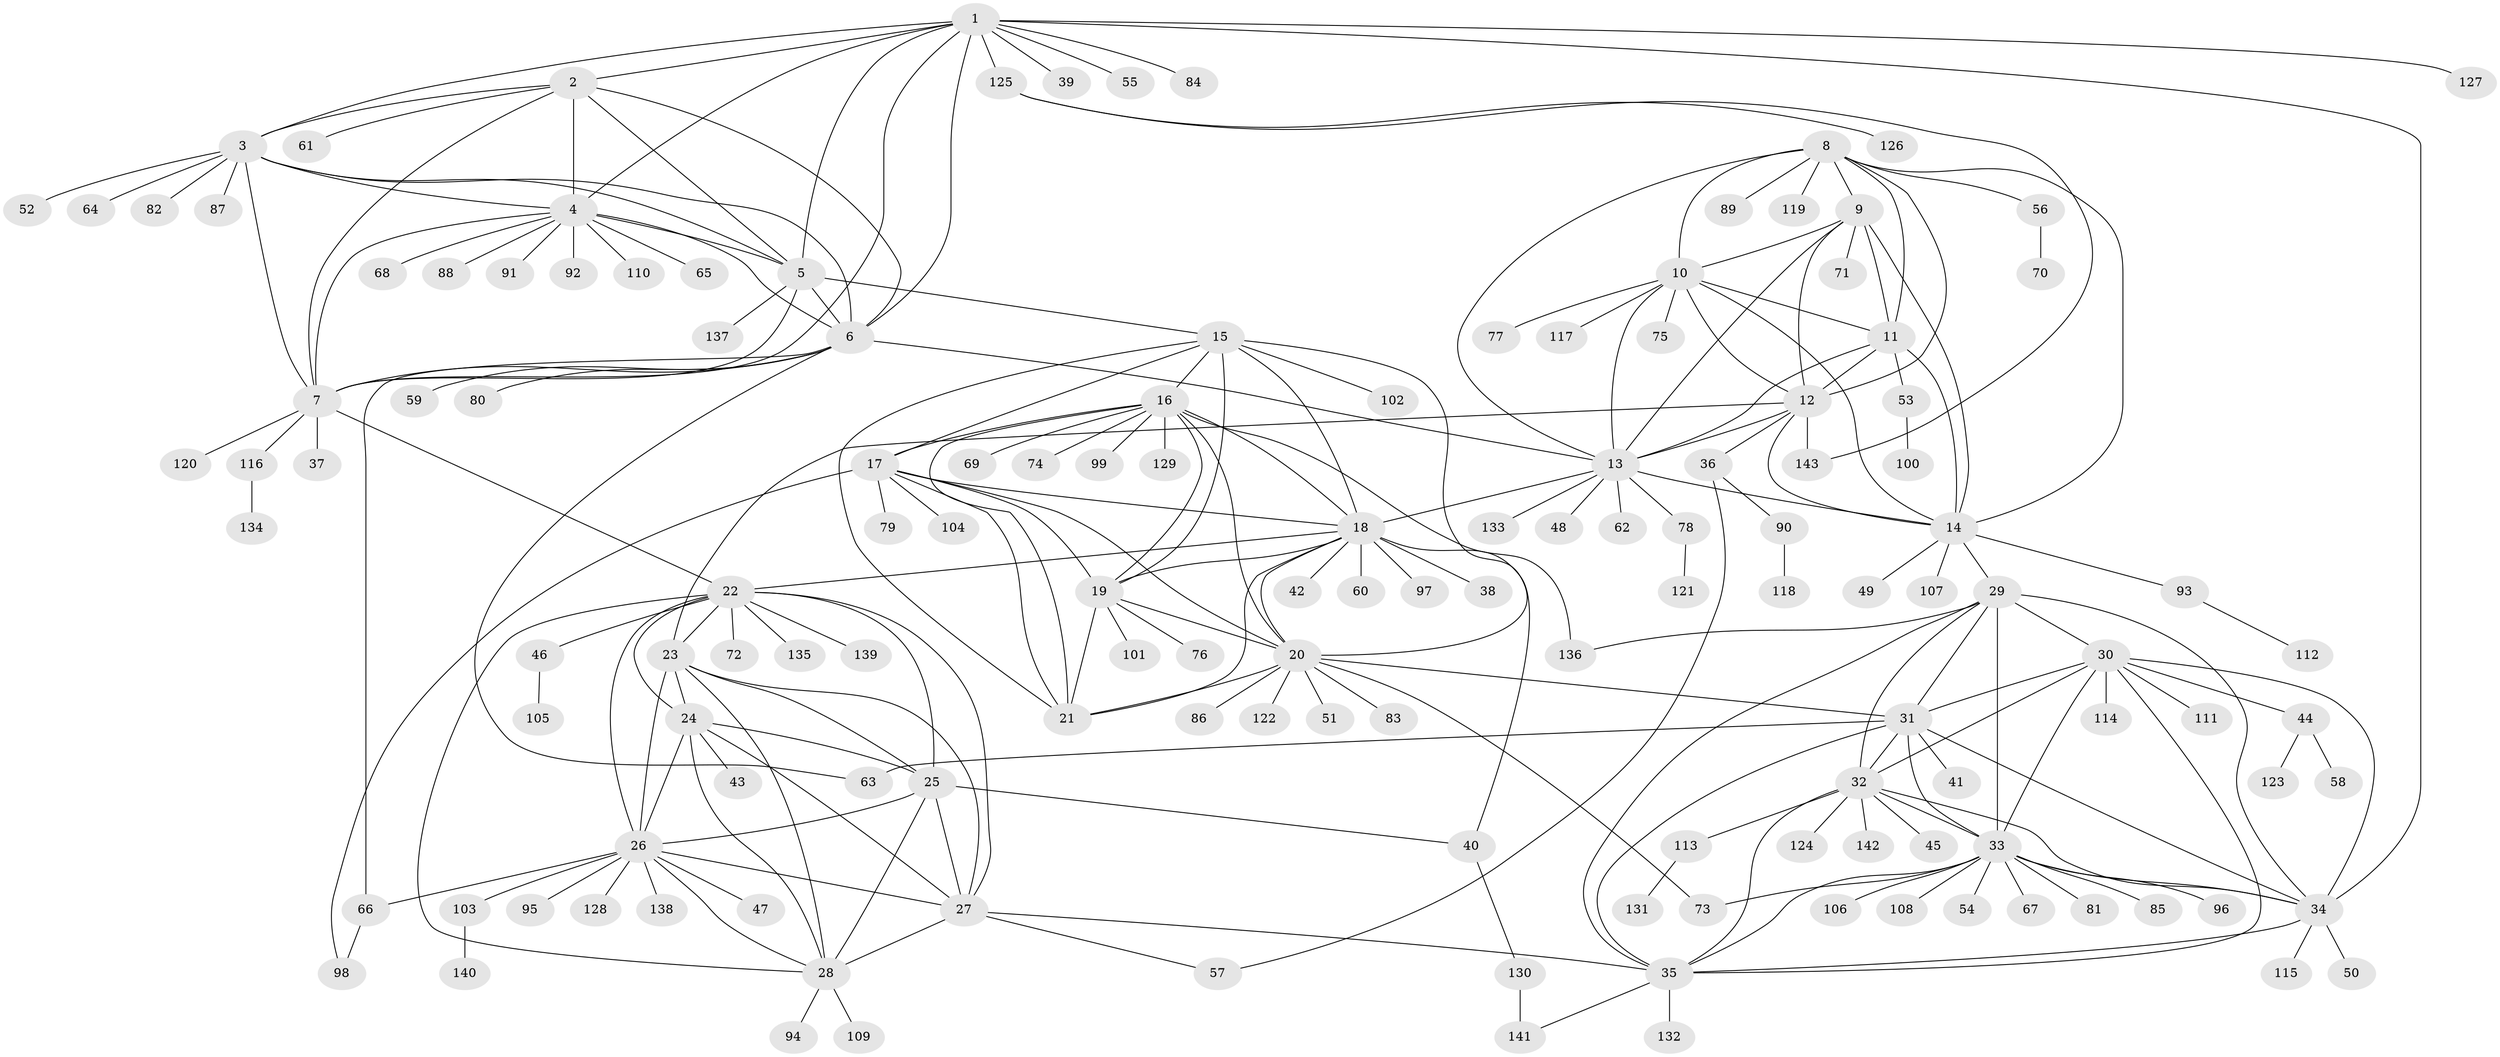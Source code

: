 // Generated by graph-tools (version 1.1) at 2025/37/03/09/25 02:37:38]
// undirected, 143 vertices, 232 edges
graph export_dot {
graph [start="1"]
  node [color=gray90,style=filled];
  1;
  2;
  3;
  4;
  5;
  6;
  7;
  8;
  9;
  10;
  11;
  12;
  13;
  14;
  15;
  16;
  17;
  18;
  19;
  20;
  21;
  22;
  23;
  24;
  25;
  26;
  27;
  28;
  29;
  30;
  31;
  32;
  33;
  34;
  35;
  36;
  37;
  38;
  39;
  40;
  41;
  42;
  43;
  44;
  45;
  46;
  47;
  48;
  49;
  50;
  51;
  52;
  53;
  54;
  55;
  56;
  57;
  58;
  59;
  60;
  61;
  62;
  63;
  64;
  65;
  66;
  67;
  68;
  69;
  70;
  71;
  72;
  73;
  74;
  75;
  76;
  77;
  78;
  79;
  80;
  81;
  82;
  83;
  84;
  85;
  86;
  87;
  88;
  89;
  90;
  91;
  92;
  93;
  94;
  95;
  96;
  97;
  98;
  99;
  100;
  101;
  102;
  103;
  104;
  105;
  106;
  107;
  108;
  109;
  110;
  111;
  112;
  113;
  114;
  115;
  116;
  117;
  118;
  119;
  120;
  121;
  122;
  123;
  124;
  125;
  126;
  127;
  128;
  129;
  130;
  131;
  132;
  133;
  134;
  135;
  136;
  137;
  138;
  139;
  140;
  141;
  142;
  143;
  1 -- 2;
  1 -- 3;
  1 -- 4;
  1 -- 5;
  1 -- 6;
  1 -- 7;
  1 -- 34;
  1 -- 39;
  1 -- 55;
  1 -- 84;
  1 -- 125;
  1 -- 127;
  2 -- 3;
  2 -- 4;
  2 -- 5;
  2 -- 6;
  2 -- 7;
  2 -- 61;
  3 -- 4;
  3 -- 5;
  3 -- 6;
  3 -- 7;
  3 -- 52;
  3 -- 64;
  3 -- 82;
  3 -- 87;
  4 -- 5;
  4 -- 6;
  4 -- 7;
  4 -- 65;
  4 -- 68;
  4 -- 88;
  4 -- 91;
  4 -- 92;
  4 -- 110;
  5 -- 6;
  5 -- 7;
  5 -- 15;
  5 -- 137;
  6 -- 7;
  6 -- 13;
  6 -- 59;
  6 -- 63;
  6 -- 66;
  6 -- 80;
  7 -- 22;
  7 -- 37;
  7 -- 116;
  7 -- 120;
  8 -- 9;
  8 -- 10;
  8 -- 11;
  8 -- 12;
  8 -- 13;
  8 -- 14;
  8 -- 56;
  8 -- 89;
  8 -- 119;
  9 -- 10;
  9 -- 11;
  9 -- 12;
  9 -- 13;
  9 -- 14;
  9 -- 71;
  10 -- 11;
  10 -- 12;
  10 -- 13;
  10 -- 14;
  10 -- 75;
  10 -- 77;
  10 -- 117;
  11 -- 12;
  11 -- 13;
  11 -- 14;
  11 -- 53;
  12 -- 13;
  12 -- 14;
  12 -- 23;
  12 -- 36;
  12 -- 143;
  13 -- 14;
  13 -- 18;
  13 -- 48;
  13 -- 62;
  13 -- 78;
  13 -- 133;
  14 -- 29;
  14 -- 49;
  14 -- 93;
  14 -- 107;
  15 -- 16;
  15 -- 17;
  15 -- 18;
  15 -- 19;
  15 -- 20;
  15 -- 21;
  15 -- 102;
  16 -- 17;
  16 -- 18;
  16 -- 19;
  16 -- 20;
  16 -- 21;
  16 -- 69;
  16 -- 74;
  16 -- 99;
  16 -- 129;
  16 -- 136;
  17 -- 18;
  17 -- 19;
  17 -- 20;
  17 -- 21;
  17 -- 79;
  17 -- 98;
  17 -- 104;
  18 -- 19;
  18 -- 20;
  18 -- 21;
  18 -- 22;
  18 -- 38;
  18 -- 40;
  18 -- 42;
  18 -- 60;
  18 -- 97;
  19 -- 20;
  19 -- 21;
  19 -- 76;
  19 -- 101;
  20 -- 21;
  20 -- 31;
  20 -- 51;
  20 -- 73;
  20 -- 83;
  20 -- 86;
  20 -- 122;
  22 -- 23;
  22 -- 24;
  22 -- 25;
  22 -- 26;
  22 -- 27;
  22 -- 28;
  22 -- 46;
  22 -- 72;
  22 -- 135;
  22 -- 139;
  23 -- 24;
  23 -- 25;
  23 -- 26;
  23 -- 27;
  23 -- 28;
  24 -- 25;
  24 -- 26;
  24 -- 27;
  24 -- 28;
  24 -- 43;
  25 -- 26;
  25 -- 27;
  25 -- 28;
  25 -- 40;
  26 -- 27;
  26 -- 28;
  26 -- 47;
  26 -- 66;
  26 -- 95;
  26 -- 103;
  26 -- 128;
  26 -- 138;
  27 -- 28;
  27 -- 35;
  27 -- 57;
  28 -- 94;
  28 -- 109;
  29 -- 30;
  29 -- 31;
  29 -- 32;
  29 -- 33;
  29 -- 34;
  29 -- 35;
  29 -- 136;
  30 -- 31;
  30 -- 32;
  30 -- 33;
  30 -- 34;
  30 -- 35;
  30 -- 44;
  30 -- 111;
  30 -- 114;
  31 -- 32;
  31 -- 33;
  31 -- 34;
  31 -- 35;
  31 -- 41;
  31 -- 63;
  32 -- 33;
  32 -- 34;
  32 -- 35;
  32 -- 45;
  32 -- 113;
  32 -- 124;
  32 -- 142;
  33 -- 34;
  33 -- 35;
  33 -- 54;
  33 -- 67;
  33 -- 73;
  33 -- 81;
  33 -- 85;
  33 -- 96;
  33 -- 106;
  33 -- 108;
  34 -- 35;
  34 -- 50;
  34 -- 115;
  35 -- 132;
  35 -- 141;
  36 -- 57;
  36 -- 90;
  40 -- 130;
  44 -- 58;
  44 -- 123;
  46 -- 105;
  53 -- 100;
  56 -- 70;
  66 -- 98;
  78 -- 121;
  90 -- 118;
  93 -- 112;
  103 -- 140;
  113 -- 131;
  116 -- 134;
  125 -- 126;
  125 -- 143;
  130 -- 141;
}
